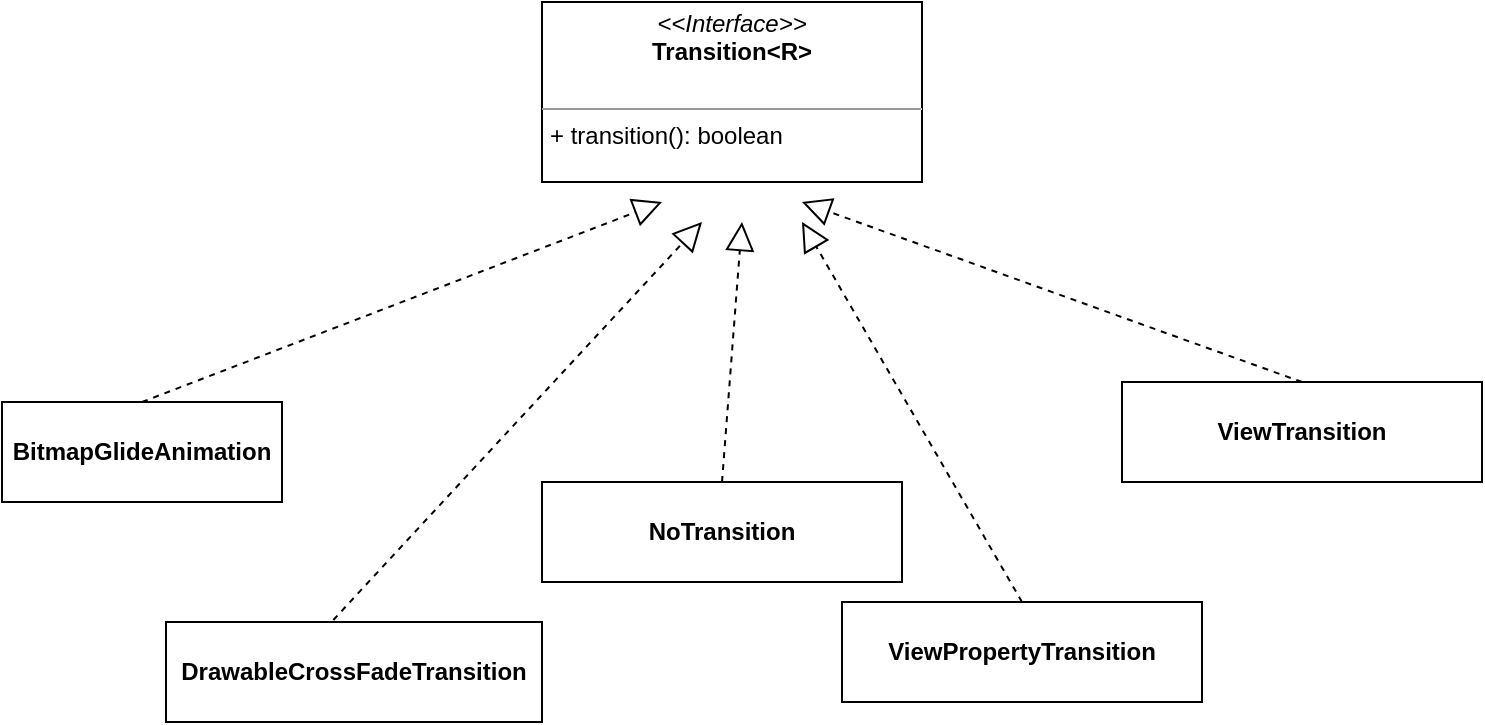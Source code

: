 <mxfile version="10.8.9" type="github"><diagram id="OadrC0pGpbmSM7Olv7JT" name="Page-1"><mxGraphModel dx="1394" dy="1859" grid="1" gridSize="10" guides="1" tooltips="1" connect="1" arrows="1" fold="1" page="1" pageScale="1" pageWidth="827" pageHeight="1169" math="0" shadow="0"><root><mxCell id="0"/><mxCell id="1" parent="0"/><mxCell id="EhmBvJKDQeS_CH3PXG1M-19" value="&lt;p style=&quot;margin: 0px ; margin-top: 4px ; text-align: center&quot;&gt;&lt;i&gt;&amp;lt;&amp;lt;Interface&amp;gt;&amp;gt;&lt;/i&gt;&lt;br&gt;&lt;b&gt;Transition&amp;lt;R&amp;gt;&lt;/b&gt;&lt;/p&gt;&lt;p style=&quot;margin: 0px ; margin-left: 4px&quot;&gt;&lt;br&gt;&lt;/p&gt;&lt;hr size=&quot;1&quot;&gt;&lt;p style=&quot;margin: 0px ; margin-left: 4px&quot;&gt;+ transition(): boolean&lt;br&gt;&lt;/p&gt;" style="verticalAlign=top;align=left;overflow=fill;fontSize=12;fontFamily=Helvetica;html=1;" vertex="1" parent="1"><mxGeometry x="340" y="-70" width="190" height="90" as="geometry"/></mxCell><mxCell id="EhmBvJKDQeS_CH3PXG1M-20" value="&lt;p style=&quot;margin: 0px ; margin-top: 4px ; text-align: center&quot;&gt;&lt;br&gt;&lt;b&gt;BitmapGlideAnimation&lt;/b&gt;&lt;/p&gt;" style="verticalAlign=top;align=left;overflow=fill;fontSize=12;fontFamily=Helvetica;html=1;" vertex="1" parent="1"><mxGeometry x="70" y="130" width="140" height="50" as="geometry"/></mxCell><mxCell id="EhmBvJKDQeS_CH3PXG1M-21" value="" style="endArrow=block;dashed=1;endFill=0;endSize=12;html=1;exitX=0.5;exitY=0;exitDx=0;exitDy=0;" edge="1" parent="1" source="EhmBvJKDQeS_CH3PXG1M-20"><mxGeometry width="160" relative="1" as="geometry"><mxPoint x="270" y="110" as="sourcePoint"/><mxPoint x="400" y="30" as="targetPoint"/></mxGeometry></mxCell><mxCell id="EhmBvJKDQeS_CH3PXG1M-36" value="&lt;p style=&quot;margin: 0px ; margin-top: 4px ; text-align: center&quot;&gt;&lt;br&gt;&lt;b&gt;DrawableCrossFadeTransition&lt;/b&gt;&lt;/p&gt;" style="verticalAlign=top;align=left;overflow=fill;fontSize=12;fontFamily=Helvetica;html=1;" vertex="1" parent="1"><mxGeometry x="152" y="240" width="188" height="50" as="geometry"/></mxCell><mxCell id="EhmBvJKDQeS_CH3PXG1M-37" value="&lt;p style=&quot;margin: 0px ; margin-top: 4px ; text-align: center&quot;&gt;&lt;br&gt;&lt;b&gt;ViewPropertyTransition&lt;/b&gt;&lt;/p&gt;" style="verticalAlign=top;align=left;overflow=fill;fontSize=12;fontFamily=Helvetica;html=1;" vertex="1" parent="1"><mxGeometry x="490" y="230" width="180" height="50" as="geometry"/></mxCell><mxCell id="EhmBvJKDQeS_CH3PXG1M-38" value="&lt;p style=&quot;margin: 0px ; margin-top: 4px ; text-align: center&quot;&gt;&lt;br&gt;&lt;b&gt;ViewTransition&lt;/b&gt;&lt;/p&gt;" style="verticalAlign=top;align=left;overflow=fill;fontSize=12;fontFamily=Helvetica;html=1;" vertex="1" parent="1"><mxGeometry x="630" y="120" width="180" height="50" as="geometry"/></mxCell><mxCell id="EhmBvJKDQeS_CH3PXG1M-39" value="" style="endArrow=block;dashed=1;endFill=0;endSize=12;html=1;exitX=0.5;exitY=0;exitDx=0;exitDy=0;" edge="1" parent="1" source="EhmBvJKDQeS_CH3PXG1M-38"><mxGeometry width="160" relative="1" as="geometry"><mxPoint x="620" y="20" as="sourcePoint"/><mxPoint x="470" y="30" as="targetPoint"/></mxGeometry></mxCell><mxCell id="EhmBvJKDQeS_CH3PXG1M-40" value="" style="endArrow=block;dashed=1;endFill=0;endSize=12;html=1;exitX=0.445;exitY=-0.02;exitDx=0;exitDy=0;exitPerimeter=0;" edge="1" parent="1" source="EhmBvJKDQeS_CH3PXG1M-36"><mxGeometry width="160" relative="1" as="geometry"><mxPoint x="410" y="100" as="sourcePoint"/><mxPoint x="420" y="40" as="targetPoint"/></mxGeometry></mxCell><mxCell id="EhmBvJKDQeS_CH3PXG1M-41" value="" style="endArrow=block;dashed=1;endFill=0;endSize=12;html=1;exitX=0.5;exitY=0;exitDx=0;exitDy=0;" edge="1" parent="1" source="EhmBvJKDQeS_CH3PXG1M-37"><mxGeometry width="160" relative="1" as="geometry"><mxPoint x="660" y="100" as="sourcePoint"/><mxPoint x="470" y="40" as="targetPoint"/></mxGeometry></mxCell><mxCell id="EhmBvJKDQeS_CH3PXG1M-42" value="&lt;p style=&quot;margin: 0px ; margin-top: 4px ; text-align: center&quot;&gt;&lt;br&gt;&lt;b&gt;NoTransition&lt;/b&gt;&lt;/p&gt;" style="verticalAlign=top;align=left;overflow=fill;fontSize=12;fontFamily=Helvetica;html=1;" vertex="1" parent="1"><mxGeometry x="340" y="170" width="180" height="50" as="geometry"/></mxCell><mxCell id="EhmBvJKDQeS_CH3PXG1M-43" value="" style="endArrow=block;dashed=1;endFill=0;endSize=12;html=1;" edge="1" parent="1"><mxGeometry width="160" relative="1" as="geometry"><mxPoint x="430" y="170" as="sourcePoint"/><mxPoint x="440" y="40" as="targetPoint"/></mxGeometry></mxCell></root></mxGraphModel></diagram></mxfile>